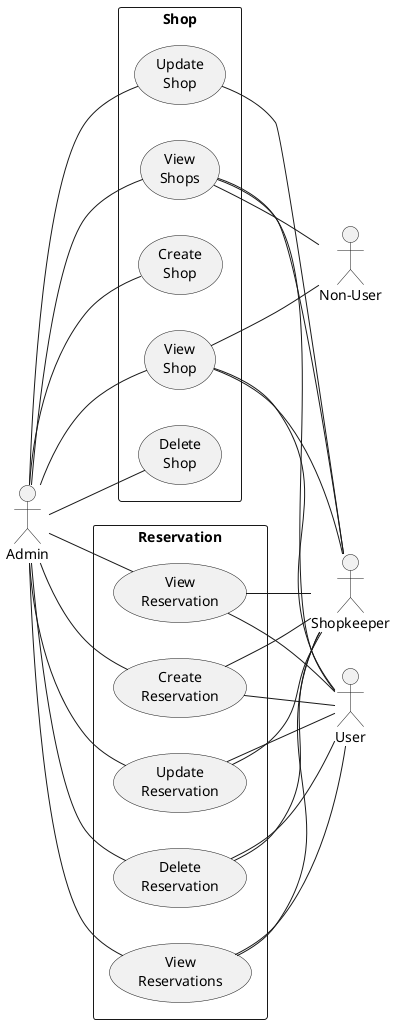 @startuml Choichoi System Use Case Diagram
left to right direction

actor "Non-User" as non

actor "User" as user

actor "Shopkeeper" as shopkeeper

actor "Admin" as admin

rectangle "Shop" as Shop {        
    usecase "View\nShops" as viewShops
    usecase "View\nShop" as viewShop
    
    usecase "Create\nShop" as createShop
    usecase "Update\nShop" as updateShop
    usecase "Delete\nShop" as deleteShop
}

rectangle "Reservation" as reservation {
    
    usecase "View\nReservations" as viewReservations
    usecase "View\nReservation" as viewReservation

    usecase "Create\nReservation" as createReservation
    usecase "Update\nReservation" as updateReservation
    usecase "Delete\nReservation" as deleteReservation
}


viewShops -- non
viewShops -- user
viewShops -- shopkeeper
admin -- viewShops

viewShop -- non
viewShop -- user
viewShop -- shopkeeper
admin -- viewShop

admin -- createShop

updateShop -- shopkeeper
admin -- updateShop

admin -- deleteShop

viewReservations -- user
viewReservations -- shopkeeper
admin -- viewReservations

viewReservation -- user
viewReservation -- shopkeeper
admin -- viewReservation

createReservation -- user
createReservation -- shopkeeper
admin -- createReservation

updateReservation -- user
updateReservation -- shopkeeper
admin -- updateReservation

deleteReservation -- user
deleteReservation -- shopkeeper
admin -- deleteReservation

@enduml
